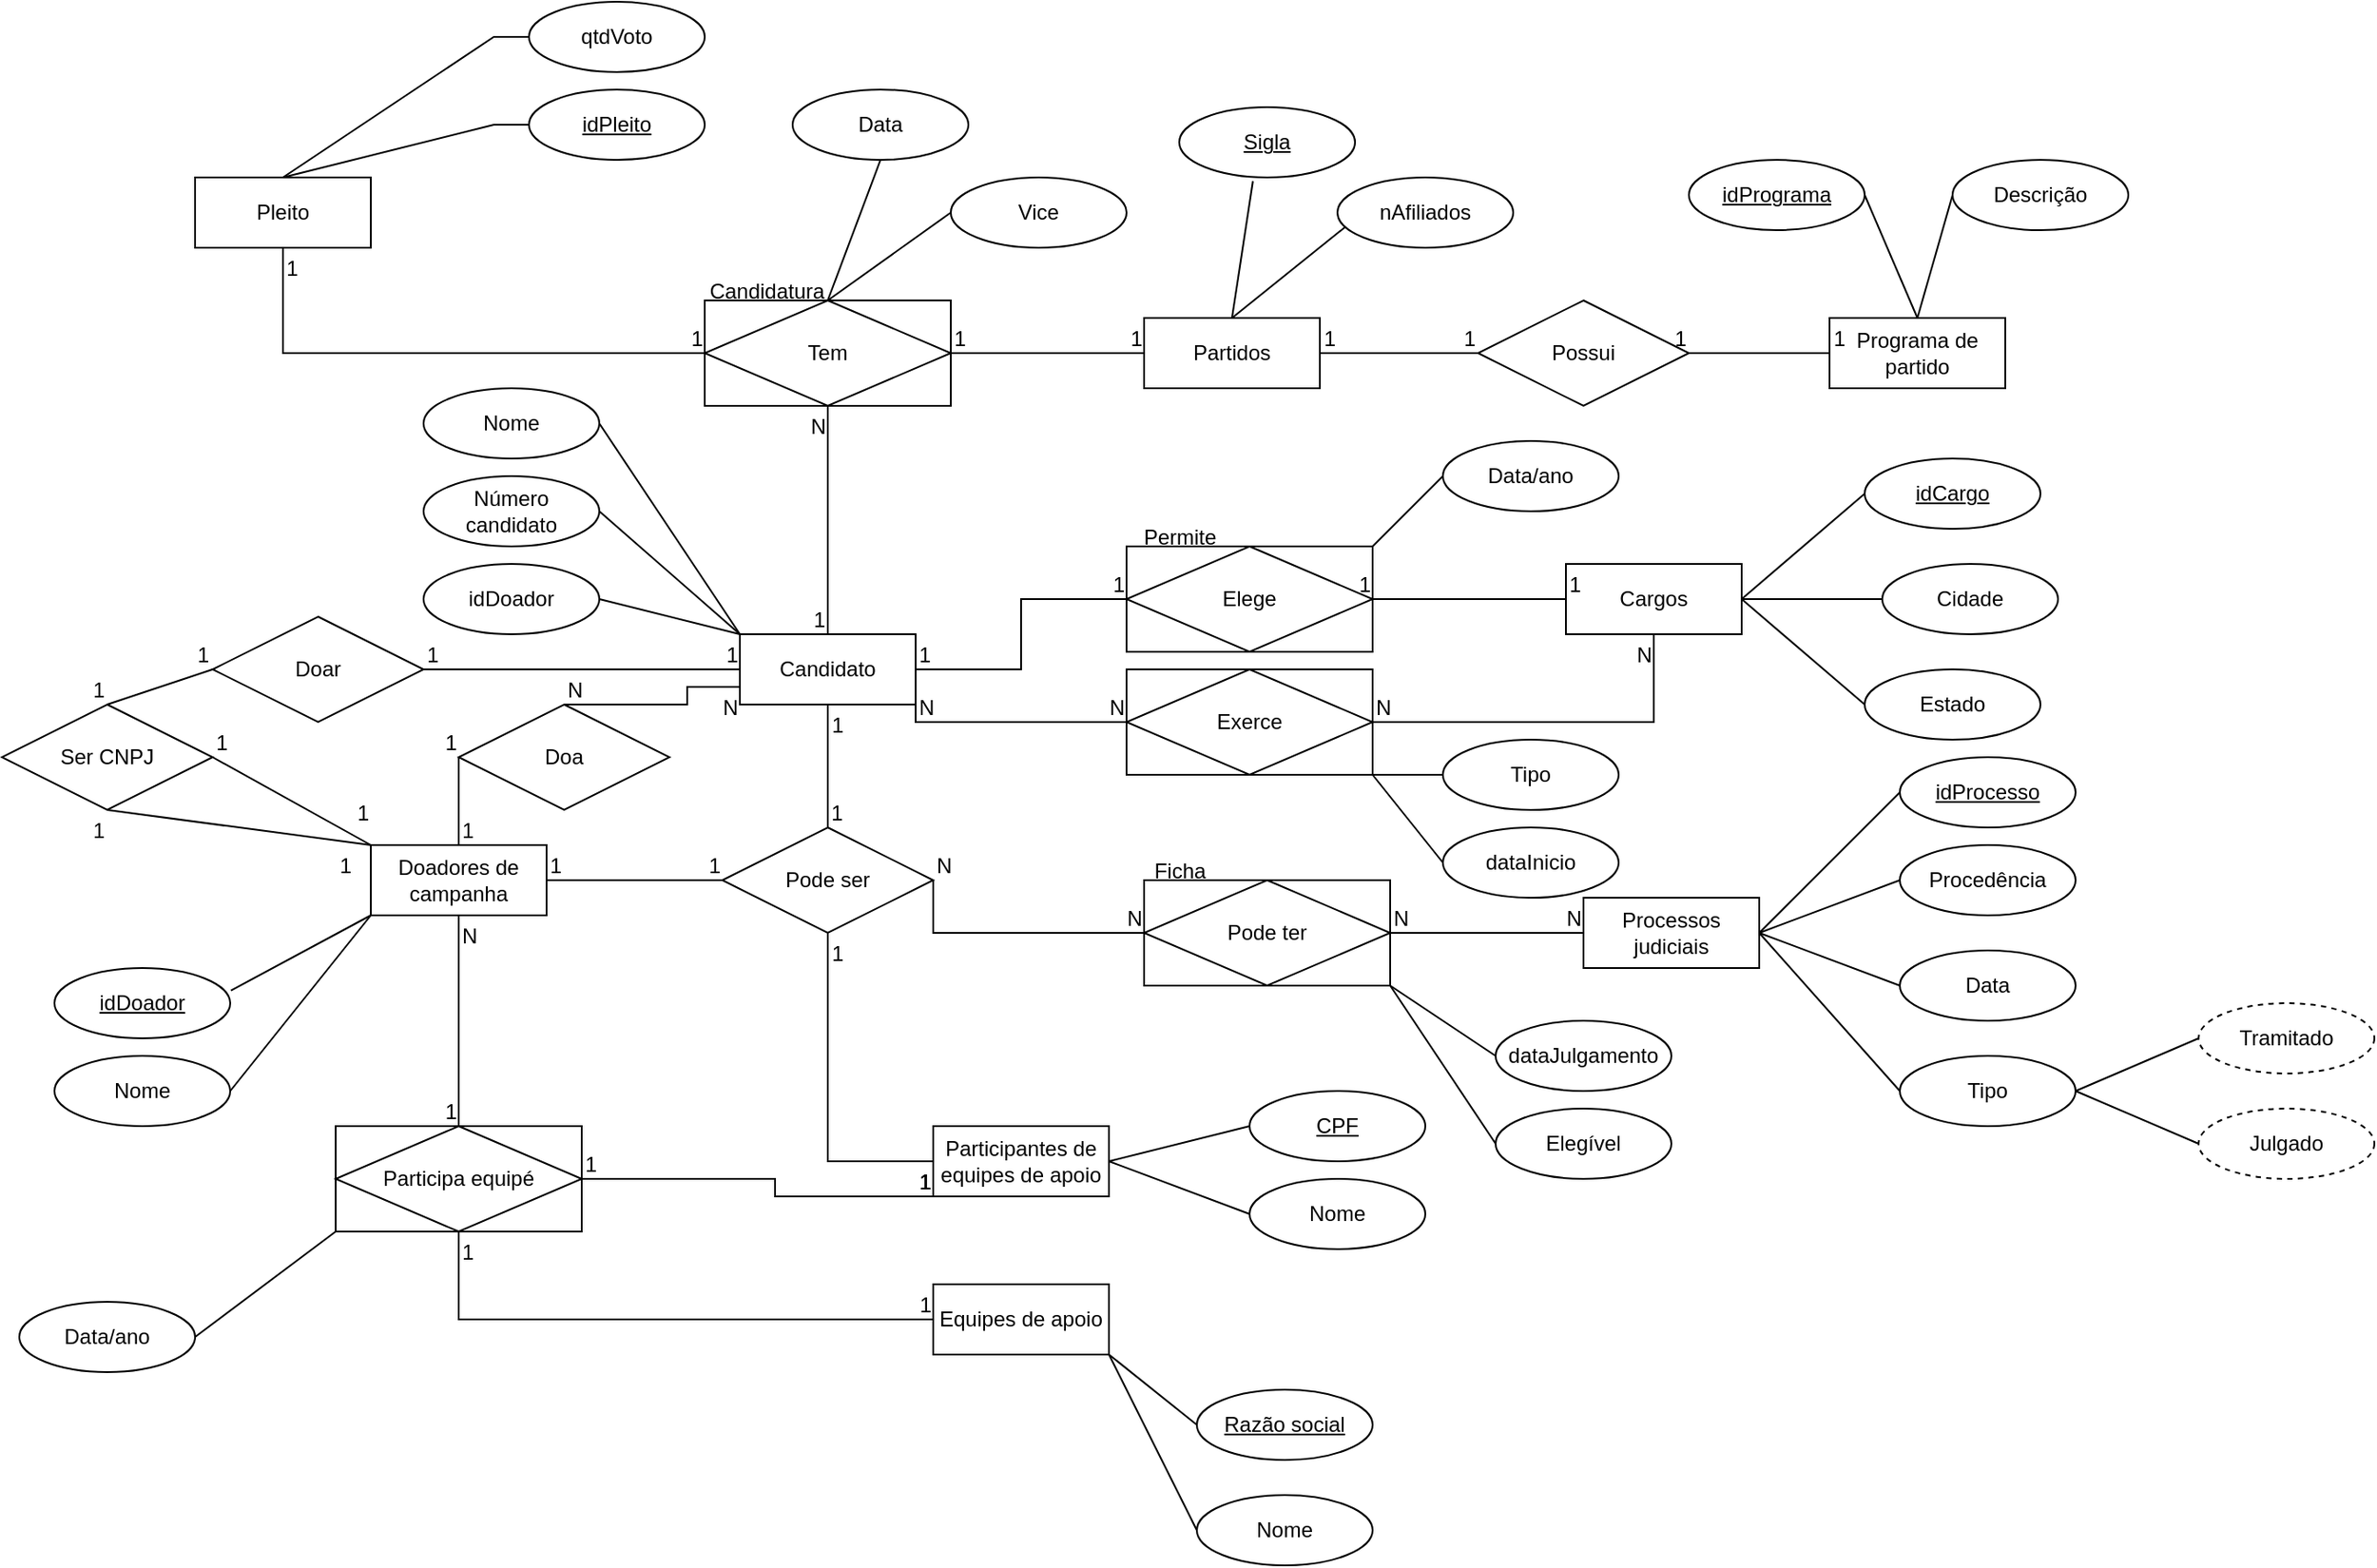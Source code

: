 <mxfile version="23.1.5" type="device">
  <diagram id="C5RBs43oDa-KdzZeNtuy" name="Page-1">
    <mxGraphModel dx="1993" dy="1408" grid="1" gridSize="10" guides="1" tooltips="1" connect="1" arrows="1" fold="1" page="0" pageScale="1" pageWidth="827" pageHeight="1169" math="0" shadow="0">
      <root>
        <mxCell id="WIyWlLk6GJQsqaUBKTNV-0" />
        <mxCell id="WIyWlLk6GJQsqaUBKTNV-1" parent="WIyWlLk6GJQsqaUBKTNV-0" />
        <mxCell id="B-kq4EMuljzLXoAbIcG5-10" value="Candidato" style="whiteSpace=wrap;html=1;align=center;" vertex="1" parent="WIyWlLk6GJQsqaUBKTNV-1">
          <mxGeometry x="140" y="240" width="100" height="40" as="geometry" />
        </mxCell>
        <mxCell id="B-kq4EMuljzLXoAbIcG5-12" value="Partidos" style="whiteSpace=wrap;html=1;align=center;" vertex="1" parent="WIyWlLk6GJQsqaUBKTNV-1">
          <mxGeometry x="370" y="60" width="100" height="40" as="geometry" />
        </mxCell>
        <mxCell id="B-kq4EMuljzLXoAbIcG5-13" value="Cargos" style="whiteSpace=wrap;html=1;align=center;" vertex="1" parent="WIyWlLk6GJQsqaUBKTNV-1">
          <mxGeometry x="610" y="200" width="100" height="40" as="geometry" />
        </mxCell>
        <mxCell id="B-kq4EMuljzLXoAbIcG5-14" value="Processos judiciais" style="whiteSpace=wrap;html=1;align=center;" vertex="1" parent="WIyWlLk6GJQsqaUBKTNV-1">
          <mxGeometry x="620" y="390" width="100" height="40" as="geometry" />
        </mxCell>
        <mxCell id="B-kq4EMuljzLXoAbIcG5-15" value="Equipes de apoio" style="whiteSpace=wrap;html=1;align=center;" vertex="1" parent="WIyWlLk6GJQsqaUBKTNV-1">
          <mxGeometry x="250" y="610" width="100" height="40" as="geometry" />
        </mxCell>
        <mxCell id="B-kq4EMuljzLXoAbIcG5-16" value="Participantes de equipes de apoio" style="whiteSpace=wrap;html=1;align=center;" vertex="1" parent="WIyWlLk6GJQsqaUBKTNV-1">
          <mxGeometry x="250" y="520" width="100" height="40" as="geometry" />
        </mxCell>
        <mxCell id="B-kq4EMuljzLXoAbIcG5-17" value="Doadores de campanha" style="whiteSpace=wrap;html=1;align=center;" vertex="1" parent="WIyWlLk6GJQsqaUBKTNV-1">
          <mxGeometry x="-70" y="360" width="100" height="40" as="geometry" />
        </mxCell>
        <mxCell id="B-kq4EMuljzLXoAbIcG5-18" value="Programa de partido" style="whiteSpace=wrap;html=1;align=center;" vertex="1" parent="WIyWlLk6GJQsqaUBKTNV-1">
          <mxGeometry x="760" y="60" width="100" height="40" as="geometry" />
        </mxCell>
        <mxCell id="B-kq4EMuljzLXoAbIcG5-19" value="Pleito" style="whiteSpace=wrap;html=1;align=center;" vertex="1" parent="WIyWlLk6GJQsqaUBKTNV-1">
          <mxGeometry x="-170" y="-20" width="100" height="40" as="geometry" />
        </mxCell>
        <mxCell id="B-kq4EMuljzLXoAbIcG5-20" value="Pode ser" style="shape=rhombus;perimeter=rhombusPerimeter;whiteSpace=wrap;html=1;align=center;" vertex="1" parent="WIyWlLk6GJQsqaUBKTNV-1">
          <mxGeometry x="130" y="350" width="120" height="60" as="geometry" />
        </mxCell>
        <mxCell id="B-kq4EMuljzLXoAbIcG5-23" value="" style="endArrow=none;html=1;rounded=0;exitX=1;exitY=0.5;exitDx=0;exitDy=0;entryX=0;entryY=0.5;entryDx=0;entryDy=0;" edge="1" parent="WIyWlLk6GJQsqaUBKTNV-1" source="B-kq4EMuljzLXoAbIcG5-17" target="B-kq4EMuljzLXoAbIcG5-20">
          <mxGeometry relative="1" as="geometry">
            <mxPoint x="330" y="470" as="sourcePoint" />
            <mxPoint x="490" y="470" as="targetPoint" />
          </mxGeometry>
        </mxCell>
        <mxCell id="B-kq4EMuljzLXoAbIcG5-24" value="1" style="resizable=0;html=1;whiteSpace=wrap;align=left;verticalAlign=bottom;" connectable="0" vertex="1" parent="B-kq4EMuljzLXoAbIcG5-23">
          <mxGeometry x="-1" relative="1" as="geometry" />
        </mxCell>
        <mxCell id="B-kq4EMuljzLXoAbIcG5-25" value="1" style="resizable=0;html=1;whiteSpace=wrap;align=right;verticalAlign=bottom;" connectable="0" vertex="1" parent="B-kq4EMuljzLXoAbIcG5-23">
          <mxGeometry x="1" relative="1" as="geometry" />
        </mxCell>
        <mxCell id="B-kq4EMuljzLXoAbIcG5-26" value="" style="endArrow=none;html=1;rounded=0;entryX=0.5;entryY=1;entryDx=0;entryDy=0;exitX=0.5;exitY=0;exitDx=0;exitDy=0;" edge="1" parent="WIyWlLk6GJQsqaUBKTNV-1" source="B-kq4EMuljzLXoAbIcG5-20" target="B-kq4EMuljzLXoAbIcG5-10">
          <mxGeometry relative="1" as="geometry">
            <mxPoint x="190" y="280" as="sourcePoint" />
            <mxPoint x="140" y="330" as="targetPoint" />
          </mxGeometry>
        </mxCell>
        <mxCell id="B-kq4EMuljzLXoAbIcG5-27" value="1" style="resizable=0;html=1;whiteSpace=wrap;align=left;verticalAlign=bottom;" connectable="0" vertex="1" parent="B-kq4EMuljzLXoAbIcG5-26">
          <mxGeometry x="-1" relative="1" as="geometry" />
        </mxCell>
        <mxCell id="B-kq4EMuljzLXoAbIcG5-28" value="1" style="resizable=0;html=1;whiteSpace=wrap;align=right;verticalAlign=bottom;" connectable="0" vertex="1" parent="B-kq4EMuljzLXoAbIcG5-26">
          <mxGeometry x="1" relative="1" as="geometry">
            <mxPoint x="10" y="20" as="offset" />
          </mxGeometry>
        </mxCell>
        <mxCell id="B-kq4EMuljzLXoAbIcG5-29" value="" style="endArrow=none;html=1;rounded=0;entryX=0.5;entryY=1;entryDx=0;entryDy=0;exitX=0;exitY=0.5;exitDx=0;exitDy=0;" edge="1" parent="WIyWlLk6GJQsqaUBKTNV-1" source="B-kq4EMuljzLXoAbIcG5-16" target="B-kq4EMuljzLXoAbIcG5-20">
          <mxGeometry relative="1" as="geometry">
            <mxPoint x="220" y="540" as="sourcePoint" />
            <mxPoint x="140" y="390" as="targetPoint" />
            <Array as="points">
              <mxPoint x="190" y="540" />
            </Array>
          </mxGeometry>
        </mxCell>
        <mxCell id="B-kq4EMuljzLXoAbIcG5-30" value="1" style="resizable=0;html=1;whiteSpace=wrap;align=left;verticalAlign=bottom;" connectable="0" vertex="1" parent="B-kq4EMuljzLXoAbIcG5-29">
          <mxGeometry x="-1" relative="1" as="geometry">
            <mxPoint x="-10" y="20" as="offset" />
          </mxGeometry>
        </mxCell>
        <mxCell id="B-kq4EMuljzLXoAbIcG5-31" value="1" style="resizable=0;html=1;whiteSpace=wrap;align=right;verticalAlign=bottom;" connectable="0" vertex="1" parent="B-kq4EMuljzLXoAbIcG5-29">
          <mxGeometry x="1" relative="1" as="geometry">
            <mxPoint x="10" y="20" as="offset" />
          </mxGeometry>
        </mxCell>
        <mxCell id="B-kq4EMuljzLXoAbIcG5-32" value="Pode ter" style="shape=associativeEntity;whiteSpace=wrap;html=1;align=center;" vertex="1" parent="WIyWlLk6GJQsqaUBKTNV-1">
          <mxGeometry x="370" y="380" width="140" height="60" as="geometry" />
        </mxCell>
        <mxCell id="B-kq4EMuljzLXoAbIcG5-33" value="" style="endArrow=none;html=1;rounded=0;exitX=1;exitY=0.5;exitDx=0;exitDy=0;entryX=0;entryY=0.5;entryDx=0;entryDy=0;" edge="1" parent="WIyWlLk6GJQsqaUBKTNV-1" source="B-kq4EMuljzLXoAbIcG5-20" target="B-kq4EMuljzLXoAbIcG5-32">
          <mxGeometry relative="1" as="geometry">
            <mxPoint x="50" y="400" as="sourcePoint" />
            <mxPoint x="150" y="400" as="targetPoint" />
            <Array as="points">
              <mxPoint x="250" y="410" />
            </Array>
          </mxGeometry>
        </mxCell>
        <mxCell id="B-kq4EMuljzLXoAbIcG5-34" value="N" style="resizable=0;html=1;whiteSpace=wrap;align=left;verticalAlign=bottom;" connectable="0" vertex="1" parent="B-kq4EMuljzLXoAbIcG5-33">
          <mxGeometry x="-1" relative="1" as="geometry" />
        </mxCell>
        <mxCell id="B-kq4EMuljzLXoAbIcG5-35" value="N" style="resizable=0;html=1;whiteSpace=wrap;align=right;verticalAlign=bottom;" connectable="0" vertex="1" parent="B-kq4EMuljzLXoAbIcG5-33">
          <mxGeometry x="1" relative="1" as="geometry" />
        </mxCell>
        <mxCell id="B-kq4EMuljzLXoAbIcG5-36" value="" style="endArrow=none;html=1;rounded=0;exitX=1;exitY=0.5;exitDx=0;exitDy=0;entryX=0;entryY=0.5;entryDx=0;entryDy=0;" edge="1" parent="WIyWlLk6GJQsqaUBKTNV-1" source="B-kq4EMuljzLXoAbIcG5-32" target="B-kq4EMuljzLXoAbIcG5-14">
          <mxGeometry relative="1" as="geometry">
            <mxPoint x="260" y="390" as="sourcePoint" />
            <mxPoint x="360" y="390" as="targetPoint" />
          </mxGeometry>
        </mxCell>
        <mxCell id="B-kq4EMuljzLXoAbIcG5-37" value="N" style="resizable=0;html=1;whiteSpace=wrap;align=left;verticalAlign=bottom;" connectable="0" vertex="1" parent="B-kq4EMuljzLXoAbIcG5-36">
          <mxGeometry x="-1" relative="1" as="geometry" />
        </mxCell>
        <mxCell id="B-kq4EMuljzLXoAbIcG5-38" value="N" style="resizable=0;html=1;whiteSpace=wrap;align=right;verticalAlign=bottom;" connectable="0" vertex="1" parent="B-kq4EMuljzLXoAbIcG5-36">
          <mxGeometry x="1" relative="1" as="geometry" />
        </mxCell>
        <mxCell id="B-kq4EMuljzLXoAbIcG5-39" value="Ficha" style="text;html=1;align=center;verticalAlign=middle;resizable=0;points=[];autosize=1;strokeColor=none;fillColor=none;" vertex="1" parent="WIyWlLk6GJQsqaUBKTNV-1">
          <mxGeometry x="365" y="360" width="50" height="30" as="geometry" />
        </mxCell>
        <mxCell id="B-kq4EMuljzLXoAbIcG5-40" value="Elege" style="shape=associativeEntity;whiteSpace=wrap;html=1;align=center;" vertex="1" parent="WIyWlLk6GJQsqaUBKTNV-1">
          <mxGeometry x="360" y="190" width="140" height="60" as="geometry" />
        </mxCell>
        <mxCell id="B-kq4EMuljzLXoAbIcG5-41" value="Permite" style="text;html=1;align=center;verticalAlign=middle;resizable=0;points=[];autosize=1;strokeColor=none;fillColor=none;" vertex="1" parent="WIyWlLk6GJQsqaUBKTNV-1">
          <mxGeometry x="360" y="170" width="60" height="30" as="geometry" />
        </mxCell>
        <mxCell id="B-kq4EMuljzLXoAbIcG5-42" value="" style="endArrow=none;html=1;rounded=0;exitX=1;exitY=0.5;exitDx=0;exitDy=0;entryX=0;entryY=0.5;entryDx=0;entryDy=0;" edge="1" parent="WIyWlLk6GJQsqaUBKTNV-1" source="B-kq4EMuljzLXoAbIcG5-10" target="B-kq4EMuljzLXoAbIcG5-40">
          <mxGeometry relative="1" as="geometry">
            <mxPoint x="40" y="390" as="sourcePoint" />
            <mxPoint x="140" y="390" as="targetPoint" />
            <Array as="points">
              <mxPoint x="300" y="260" />
              <mxPoint x="300" y="220" />
            </Array>
          </mxGeometry>
        </mxCell>
        <mxCell id="B-kq4EMuljzLXoAbIcG5-43" value="1" style="resizable=0;html=1;whiteSpace=wrap;align=left;verticalAlign=bottom;" connectable="0" vertex="1" parent="B-kq4EMuljzLXoAbIcG5-42">
          <mxGeometry x="-1" relative="1" as="geometry" />
        </mxCell>
        <mxCell id="B-kq4EMuljzLXoAbIcG5-44" value="1" style="resizable=0;html=1;whiteSpace=wrap;align=right;verticalAlign=bottom;" connectable="0" vertex="1" parent="B-kq4EMuljzLXoAbIcG5-42">
          <mxGeometry x="1" relative="1" as="geometry" />
        </mxCell>
        <mxCell id="B-kq4EMuljzLXoAbIcG5-45" value="" style="endArrow=none;html=1;rounded=0;exitX=0;exitY=0.5;exitDx=0;exitDy=0;entryX=1;entryY=0.5;entryDx=0;entryDy=0;" edge="1" parent="WIyWlLk6GJQsqaUBKTNV-1" source="B-kq4EMuljzLXoAbIcG5-13" target="B-kq4EMuljzLXoAbIcG5-40">
          <mxGeometry relative="1" as="geometry">
            <mxPoint x="50" y="400" as="sourcePoint" />
            <mxPoint x="150" y="400" as="targetPoint" />
          </mxGeometry>
        </mxCell>
        <mxCell id="B-kq4EMuljzLXoAbIcG5-46" value="1" style="resizable=0;html=1;whiteSpace=wrap;align=left;verticalAlign=bottom;" connectable="0" vertex="1" parent="B-kq4EMuljzLXoAbIcG5-45">
          <mxGeometry x="-1" relative="1" as="geometry" />
        </mxCell>
        <mxCell id="B-kq4EMuljzLXoAbIcG5-47" value="1" style="resizable=0;html=1;whiteSpace=wrap;align=right;verticalAlign=bottom;" connectable="0" vertex="1" parent="B-kq4EMuljzLXoAbIcG5-45">
          <mxGeometry x="1" relative="1" as="geometry" />
        </mxCell>
        <mxCell id="B-kq4EMuljzLXoAbIcG5-48" value="Tem" style="shape=associativeEntity;whiteSpace=wrap;html=1;align=center;" vertex="1" parent="WIyWlLk6GJQsqaUBKTNV-1">
          <mxGeometry x="120" y="50" width="140" height="60" as="geometry" />
        </mxCell>
        <mxCell id="B-kq4EMuljzLXoAbIcG5-49" value="" style="endArrow=none;html=1;rounded=0;exitX=0.5;exitY=0;exitDx=0;exitDy=0;entryX=0.5;entryY=1;entryDx=0;entryDy=0;" edge="1" parent="WIyWlLk6GJQsqaUBKTNV-1" source="B-kq4EMuljzLXoAbIcG5-10" target="B-kq4EMuljzLXoAbIcG5-48">
          <mxGeometry relative="1" as="geometry">
            <mxPoint x="250" y="230" as="sourcePoint" />
            <mxPoint x="370" y="230" as="targetPoint" />
          </mxGeometry>
        </mxCell>
        <mxCell id="B-kq4EMuljzLXoAbIcG5-50" value="1" style="resizable=0;html=1;whiteSpace=wrap;align=left;verticalAlign=bottom;" connectable="0" vertex="1" parent="B-kq4EMuljzLXoAbIcG5-49">
          <mxGeometry x="-1" relative="1" as="geometry">
            <mxPoint x="-10" as="offset" />
          </mxGeometry>
        </mxCell>
        <mxCell id="B-kq4EMuljzLXoAbIcG5-51" value="N" style="resizable=0;html=1;whiteSpace=wrap;align=right;verticalAlign=bottom;" connectable="0" vertex="1" parent="B-kq4EMuljzLXoAbIcG5-49">
          <mxGeometry x="1" relative="1" as="geometry">
            <mxPoint y="20" as="offset" />
          </mxGeometry>
        </mxCell>
        <mxCell id="B-kq4EMuljzLXoAbIcG5-52" value="" style="endArrow=none;html=1;rounded=0;exitX=1;exitY=0.5;exitDx=0;exitDy=0;entryX=0;entryY=0.5;entryDx=0;entryDy=0;" edge="1" parent="WIyWlLk6GJQsqaUBKTNV-1" source="B-kq4EMuljzLXoAbIcG5-48" target="B-kq4EMuljzLXoAbIcG5-12">
          <mxGeometry relative="1" as="geometry">
            <mxPoint x="250" y="230" as="sourcePoint" />
            <mxPoint x="370" y="230" as="targetPoint" />
          </mxGeometry>
        </mxCell>
        <mxCell id="B-kq4EMuljzLXoAbIcG5-53" value="1" style="resizable=0;html=1;whiteSpace=wrap;align=left;verticalAlign=bottom;" connectable="0" vertex="1" parent="B-kq4EMuljzLXoAbIcG5-52">
          <mxGeometry x="-1" relative="1" as="geometry" />
        </mxCell>
        <mxCell id="B-kq4EMuljzLXoAbIcG5-54" value="1" style="resizable=0;html=1;whiteSpace=wrap;align=right;verticalAlign=bottom;" connectable="0" vertex="1" parent="B-kq4EMuljzLXoAbIcG5-52">
          <mxGeometry x="1" relative="1" as="geometry" />
        </mxCell>
        <mxCell id="B-kq4EMuljzLXoAbIcG5-55" value="Possui" style="shape=rhombus;perimeter=rhombusPerimeter;whiteSpace=wrap;html=1;align=center;" vertex="1" parent="WIyWlLk6GJQsqaUBKTNV-1">
          <mxGeometry x="560" y="50" width="120" height="60" as="geometry" />
        </mxCell>
        <mxCell id="B-kq4EMuljzLXoAbIcG5-56" value="" style="endArrow=none;html=1;rounded=0;exitX=0;exitY=0.5;exitDx=0;exitDy=0;" edge="1" parent="WIyWlLk6GJQsqaUBKTNV-1" source="B-kq4EMuljzLXoAbIcG5-55">
          <mxGeometry relative="1" as="geometry">
            <mxPoint x="270" y="90" as="sourcePoint" />
            <mxPoint x="470" y="80" as="targetPoint" />
          </mxGeometry>
        </mxCell>
        <mxCell id="B-kq4EMuljzLXoAbIcG5-57" value="1" style="resizable=0;html=1;whiteSpace=wrap;align=left;verticalAlign=bottom;" connectable="0" vertex="1" parent="B-kq4EMuljzLXoAbIcG5-56">
          <mxGeometry x="-1" relative="1" as="geometry">
            <mxPoint x="-10" as="offset" />
          </mxGeometry>
        </mxCell>
        <mxCell id="B-kq4EMuljzLXoAbIcG5-58" value="1" style="resizable=0;html=1;whiteSpace=wrap;align=right;verticalAlign=bottom;" connectable="0" vertex="1" parent="B-kq4EMuljzLXoAbIcG5-56">
          <mxGeometry x="1" relative="1" as="geometry">
            <mxPoint x="10" as="offset" />
          </mxGeometry>
        </mxCell>
        <mxCell id="B-kq4EMuljzLXoAbIcG5-60" value="" style="endArrow=none;html=1;rounded=0;exitX=1;exitY=0.5;exitDx=0;exitDy=0;entryX=0;entryY=0.5;entryDx=0;entryDy=0;" edge="1" parent="WIyWlLk6GJQsqaUBKTNV-1" source="B-kq4EMuljzLXoAbIcG5-55" target="B-kq4EMuljzLXoAbIcG5-18">
          <mxGeometry relative="1" as="geometry">
            <mxPoint x="570" y="90" as="sourcePoint" />
            <mxPoint x="480" y="90" as="targetPoint" />
          </mxGeometry>
        </mxCell>
        <mxCell id="B-kq4EMuljzLXoAbIcG5-61" value="1" style="resizable=0;html=1;whiteSpace=wrap;align=left;verticalAlign=bottom;" connectable="0" vertex="1" parent="B-kq4EMuljzLXoAbIcG5-60">
          <mxGeometry x="-1" relative="1" as="geometry">
            <mxPoint x="-10" as="offset" />
          </mxGeometry>
        </mxCell>
        <mxCell id="B-kq4EMuljzLXoAbIcG5-62" value="1" style="resizable=0;html=1;whiteSpace=wrap;align=right;verticalAlign=bottom;" connectable="0" vertex="1" parent="B-kq4EMuljzLXoAbIcG5-60">
          <mxGeometry x="1" relative="1" as="geometry">
            <mxPoint x="10" as="offset" />
          </mxGeometry>
        </mxCell>
        <mxCell id="B-kq4EMuljzLXoAbIcG5-63" value="" style="endArrow=none;html=1;rounded=0;exitX=0.5;exitY=1;exitDx=0;exitDy=0;entryX=0;entryY=0.5;entryDx=0;entryDy=0;" edge="1" parent="WIyWlLk6GJQsqaUBKTNV-1" source="B-kq4EMuljzLXoAbIcG5-19" target="B-kq4EMuljzLXoAbIcG5-48">
          <mxGeometry relative="1" as="geometry">
            <mxPoint x="270" y="90" as="sourcePoint" />
            <mxPoint x="380" y="90" as="targetPoint" />
            <Array as="points">
              <mxPoint x="-120" y="80" />
            </Array>
          </mxGeometry>
        </mxCell>
        <mxCell id="B-kq4EMuljzLXoAbIcG5-64" value="1" style="resizable=0;html=1;whiteSpace=wrap;align=left;verticalAlign=bottom;" connectable="0" vertex="1" parent="B-kq4EMuljzLXoAbIcG5-63">
          <mxGeometry x="-1" relative="1" as="geometry">
            <mxPoint y="20" as="offset" />
          </mxGeometry>
        </mxCell>
        <mxCell id="B-kq4EMuljzLXoAbIcG5-65" value="1" style="resizable=0;html=1;whiteSpace=wrap;align=right;verticalAlign=bottom;" connectable="0" vertex="1" parent="B-kq4EMuljzLXoAbIcG5-63">
          <mxGeometry x="1" relative="1" as="geometry" />
        </mxCell>
        <mxCell id="B-kq4EMuljzLXoAbIcG5-66" value="Exerce" style="shape=associativeEntity;whiteSpace=wrap;html=1;align=center;" vertex="1" parent="WIyWlLk6GJQsqaUBKTNV-1">
          <mxGeometry x="360" y="260" width="140" height="60" as="geometry" />
        </mxCell>
        <mxCell id="B-kq4EMuljzLXoAbIcG5-67" value="" style="endArrow=none;html=1;rounded=0;exitX=1;exitY=1;exitDx=0;exitDy=0;entryX=0;entryY=0.5;entryDx=0;entryDy=0;" edge="1" parent="WIyWlLk6GJQsqaUBKTNV-1" source="B-kq4EMuljzLXoAbIcG5-10" target="B-kq4EMuljzLXoAbIcG5-66">
          <mxGeometry relative="1" as="geometry">
            <mxPoint x="250" y="230" as="sourcePoint" />
            <mxPoint x="370" y="230" as="targetPoint" />
            <Array as="points">
              <mxPoint x="240" y="290" />
            </Array>
          </mxGeometry>
        </mxCell>
        <mxCell id="B-kq4EMuljzLXoAbIcG5-68" value="N" style="resizable=0;html=1;whiteSpace=wrap;align=left;verticalAlign=bottom;" connectable="0" vertex="1" parent="B-kq4EMuljzLXoAbIcG5-67">
          <mxGeometry x="-1" relative="1" as="geometry">
            <mxPoint y="10" as="offset" />
          </mxGeometry>
        </mxCell>
        <mxCell id="B-kq4EMuljzLXoAbIcG5-69" value="N" style="resizable=0;html=1;whiteSpace=wrap;align=right;verticalAlign=bottom;" connectable="0" vertex="1" parent="B-kq4EMuljzLXoAbIcG5-67">
          <mxGeometry x="1" relative="1" as="geometry" />
        </mxCell>
        <mxCell id="B-kq4EMuljzLXoAbIcG5-70" value="" style="endArrow=none;html=1;rounded=0;exitX=1;exitY=0.5;exitDx=0;exitDy=0;entryX=0.5;entryY=1;entryDx=0;entryDy=0;" edge="1" parent="WIyWlLk6GJQsqaUBKTNV-1" source="B-kq4EMuljzLXoAbIcG5-66" target="B-kq4EMuljzLXoAbIcG5-13">
          <mxGeometry relative="1" as="geometry">
            <mxPoint x="260" y="390" as="sourcePoint" />
            <mxPoint x="360" y="390" as="targetPoint" />
            <Array as="points">
              <mxPoint x="660" y="290" />
            </Array>
          </mxGeometry>
        </mxCell>
        <mxCell id="B-kq4EMuljzLXoAbIcG5-71" value="N" style="resizable=0;html=1;whiteSpace=wrap;align=left;verticalAlign=bottom;" connectable="0" vertex="1" parent="B-kq4EMuljzLXoAbIcG5-70">
          <mxGeometry x="-1" relative="1" as="geometry" />
        </mxCell>
        <mxCell id="B-kq4EMuljzLXoAbIcG5-72" value="N" style="resizable=0;html=1;whiteSpace=wrap;align=right;verticalAlign=bottom;" connectable="0" vertex="1" parent="B-kq4EMuljzLXoAbIcG5-70">
          <mxGeometry x="1" relative="1" as="geometry">
            <mxPoint y="20" as="offset" />
          </mxGeometry>
        </mxCell>
        <mxCell id="B-kq4EMuljzLXoAbIcG5-73" value="Participa equipé" style="shape=associativeEntity;whiteSpace=wrap;html=1;align=center;" vertex="1" parent="WIyWlLk6GJQsqaUBKTNV-1">
          <mxGeometry x="-90" y="520" width="140" height="60" as="geometry" />
        </mxCell>
        <mxCell id="B-kq4EMuljzLXoAbIcG5-77" value="" style="endArrow=none;html=1;rounded=0;exitX=0.5;exitY=1;exitDx=0;exitDy=0;entryX=0.5;entryY=0;entryDx=0;entryDy=0;" edge="1" parent="WIyWlLk6GJQsqaUBKTNV-1" source="B-kq4EMuljzLXoAbIcG5-17" target="B-kq4EMuljzLXoAbIcG5-73">
          <mxGeometry relative="1" as="geometry">
            <mxPoint x="260" y="390" as="sourcePoint" />
            <mxPoint x="360" y="390" as="targetPoint" />
          </mxGeometry>
        </mxCell>
        <mxCell id="B-kq4EMuljzLXoAbIcG5-78" value="N" style="resizable=0;html=1;whiteSpace=wrap;align=left;verticalAlign=bottom;" connectable="0" vertex="1" parent="B-kq4EMuljzLXoAbIcG5-77">
          <mxGeometry x="-1" relative="1" as="geometry">
            <mxPoint y="20" as="offset" />
          </mxGeometry>
        </mxCell>
        <mxCell id="B-kq4EMuljzLXoAbIcG5-79" value="1" style="resizable=0;html=1;whiteSpace=wrap;align=right;verticalAlign=bottom;" connectable="0" vertex="1" parent="B-kq4EMuljzLXoAbIcG5-77">
          <mxGeometry x="1" relative="1" as="geometry" />
        </mxCell>
        <mxCell id="B-kq4EMuljzLXoAbIcG5-81" value="" style="endArrow=none;html=1;rounded=0;exitX=1;exitY=0.5;exitDx=0;exitDy=0;entryX=0;entryY=1;entryDx=0;entryDy=0;" edge="1" parent="WIyWlLk6GJQsqaUBKTNV-1" source="B-kq4EMuljzLXoAbIcG5-73" target="B-kq4EMuljzLXoAbIcG5-16">
          <mxGeometry relative="1" as="geometry">
            <mxPoint x="40" y="390" as="sourcePoint" />
            <mxPoint x="140" y="390" as="targetPoint" />
            <Array as="points">
              <mxPoint x="160" y="550" />
              <mxPoint x="160" y="560" />
            </Array>
          </mxGeometry>
        </mxCell>
        <mxCell id="B-kq4EMuljzLXoAbIcG5-82" value="1" style="resizable=0;html=1;whiteSpace=wrap;align=left;verticalAlign=bottom;" connectable="0" vertex="1" parent="B-kq4EMuljzLXoAbIcG5-81">
          <mxGeometry x="-1" relative="1" as="geometry" />
        </mxCell>
        <mxCell id="B-kq4EMuljzLXoAbIcG5-83" value="1" style="resizable=0;html=1;whiteSpace=wrap;align=right;verticalAlign=bottom;" connectable="0" vertex="1" parent="B-kq4EMuljzLXoAbIcG5-81">
          <mxGeometry x="1" relative="1" as="geometry" />
        </mxCell>
        <mxCell id="B-kq4EMuljzLXoAbIcG5-84" value="" style="endArrow=none;html=1;rounded=0;exitX=0.5;exitY=1;exitDx=0;exitDy=0;entryX=0;entryY=0.5;entryDx=0;entryDy=0;" edge="1" parent="WIyWlLk6GJQsqaUBKTNV-1" source="B-kq4EMuljzLXoAbIcG5-73" target="B-kq4EMuljzLXoAbIcG5-15">
          <mxGeometry relative="1" as="geometry">
            <mxPoint x="50" y="400" as="sourcePoint" />
            <mxPoint x="150" y="400" as="targetPoint" />
            <Array as="points">
              <mxPoint x="-20" y="630" />
            </Array>
          </mxGeometry>
        </mxCell>
        <mxCell id="B-kq4EMuljzLXoAbIcG5-85" value="1" style="resizable=0;html=1;whiteSpace=wrap;align=left;verticalAlign=bottom;" connectable="0" vertex="1" parent="B-kq4EMuljzLXoAbIcG5-84">
          <mxGeometry x="-1" relative="1" as="geometry">
            <mxPoint y="20" as="offset" />
          </mxGeometry>
        </mxCell>
        <mxCell id="B-kq4EMuljzLXoAbIcG5-86" value="1" style="resizable=0;html=1;whiteSpace=wrap;align=right;verticalAlign=bottom;" connectable="0" vertex="1" parent="B-kq4EMuljzLXoAbIcG5-84">
          <mxGeometry x="1" relative="1" as="geometry" />
        </mxCell>
        <mxCell id="B-kq4EMuljzLXoAbIcG5-87" value="Ser CNPJ" style="shape=rhombus;perimeter=rhombusPerimeter;whiteSpace=wrap;html=1;align=center;" vertex="1" parent="WIyWlLk6GJQsqaUBKTNV-1">
          <mxGeometry x="-280" y="280" width="120" height="60" as="geometry" />
        </mxCell>
        <mxCell id="B-kq4EMuljzLXoAbIcG5-88" value="" style="endArrow=none;html=1;rounded=0;exitX=0.5;exitY=1;exitDx=0;exitDy=0;entryX=0;entryY=0;entryDx=0;entryDy=0;" edge="1" parent="WIyWlLk6GJQsqaUBKTNV-1" source="B-kq4EMuljzLXoAbIcG5-87" target="B-kq4EMuljzLXoAbIcG5-17">
          <mxGeometry relative="1" as="geometry">
            <mxPoint x="40" y="390" as="sourcePoint" />
            <mxPoint x="140" y="390" as="targetPoint" />
          </mxGeometry>
        </mxCell>
        <mxCell id="B-kq4EMuljzLXoAbIcG5-89" value="1" style="resizable=0;html=1;whiteSpace=wrap;align=left;verticalAlign=bottom;" connectable="0" vertex="1" parent="B-kq4EMuljzLXoAbIcG5-88">
          <mxGeometry x="-1" relative="1" as="geometry">
            <mxPoint x="-10" y="20" as="offset" />
          </mxGeometry>
        </mxCell>
        <mxCell id="B-kq4EMuljzLXoAbIcG5-90" value="1" style="resizable=0;html=1;whiteSpace=wrap;align=right;verticalAlign=bottom;" connectable="0" vertex="1" parent="B-kq4EMuljzLXoAbIcG5-88">
          <mxGeometry x="1" relative="1" as="geometry">
            <mxPoint x="-10" y="20" as="offset" />
          </mxGeometry>
        </mxCell>
        <mxCell id="B-kq4EMuljzLXoAbIcG5-91" value="" style="endArrow=none;html=1;rounded=0;exitX=1;exitY=0.5;exitDx=0;exitDy=0;entryX=0;entryY=0;entryDx=0;entryDy=0;" edge="1" parent="WIyWlLk6GJQsqaUBKTNV-1" source="B-kq4EMuljzLXoAbIcG5-87" target="B-kq4EMuljzLXoAbIcG5-17">
          <mxGeometry relative="1" as="geometry">
            <mxPoint x="50" y="400" as="sourcePoint" />
            <mxPoint x="150" y="400" as="targetPoint" />
          </mxGeometry>
        </mxCell>
        <mxCell id="B-kq4EMuljzLXoAbIcG5-92" value="1" style="resizable=0;html=1;whiteSpace=wrap;align=left;verticalAlign=bottom;" connectable="0" vertex="1" parent="B-kq4EMuljzLXoAbIcG5-91">
          <mxGeometry x="-1" relative="1" as="geometry" />
        </mxCell>
        <mxCell id="B-kq4EMuljzLXoAbIcG5-93" value="1" style="resizable=0;html=1;whiteSpace=wrap;align=right;verticalAlign=bottom;" connectable="0" vertex="1" parent="B-kq4EMuljzLXoAbIcG5-91">
          <mxGeometry x="1" relative="1" as="geometry">
            <mxPoint y="-10" as="offset" />
          </mxGeometry>
        </mxCell>
        <mxCell id="B-kq4EMuljzLXoAbIcG5-94" value="Doar" style="shape=rhombus;perimeter=rhombusPerimeter;whiteSpace=wrap;html=1;align=center;" vertex="1" parent="WIyWlLk6GJQsqaUBKTNV-1">
          <mxGeometry x="-160" y="230" width="120" height="60" as="geometry" />
        </mxCell>
        <mxCell id="B-kq4EMuljzLXoAbIcG5-95" value="" style="endArrow=none;html=1;rounded=0;exitX=0.5;exitY=0;exitDx=0;exitDy=0;entryX=0;entryY=0.5;entryDx=0;entryDy=0;" edge="1" parent="WIyWlLk6GJQsqaUBKTNV-1" source="B-kq4EMuljzLXoAbIcG5-87" target="B-kq4EMuljzLXoAbIcG5-94">
          <mxGeometry relative="1" as="geometry">
            <mxPoint x="60" y="410" as="sourcePoint" />
            <mxPoint x="160" y="410" as="targetPoint" />
          </mxGeometry>
        </mxCell>
        <mxCell id="B-kq4EMuljzLXoAbIcG5-96" value="1" style="resizable=0;html=1;whiteSpace=wrap;align=left;verticalAlign=bottom;" connectable="0" vertex="1" parent="B-kq4EMuljzLXoAbIcG5-95">
          <mxGeometry x="-1" relative="1" as="geometry">
            <mxPoint x="-10" as="offset" />
          </mxGeometry>
        </mxCell>
        <mxCell id="B-kq4EMuljzLXoAbIcG5-97" value="1" style="resizable=0;html=1;whiteSpace=wrap;align=right;verticalAlign=bottom;" connectable="0" vertex="1" parent="B-kq4EMuljzLXoAbIcG5-95">
          <mxGeometry x="1" relative="1" as="geometry" />
        </mxCell>
        <mxCell id="B-kq4EMuljzLXoAbIcG5-98" value="" style="endArrow=none;html=1;rounded=0;exitX=1;exitY=0.5;exitDx=0;exitDy=0;entryX=0;entryY=0.5;entryDx=0;entryDy=0;" edge="1" parent="WIyWlLk6GJQsqaUBKTNV-1" source="B-kq4EMuljzLXoAbIcG5-94" target="B-kq4EMuljzLXoAbIcG5-10">
          <mxGeometry relative="1" as="geometry">
            <mxPoint x="70" y="420" as="sourcePoint" />
            <mxPoint x="170" y="420" as="targetPoint" />
            <Array as="points" />
          </mxGeometry>
        </mxCell>
        <mxCell id="B-kq4EMuljzLXoAbIcG5-99" value="1" style="resizable=0;html=1;whiteSpace=wrap;align=left;verticalAlign=bottom;" connectable="0" vertex="1" parent="B-kq4EMuljzLXoAbIcG5-98">
          <mxGeometry x="-1" relative="1" as="geometry" />
        </mxCell>
        <mxCell id="B-kq4EMuljzLXoAbIcG5-100" value="1" style="resizable=0;html=1;whiteSpace=wrap;align=right;verticalAlign=bottom;" connectable="0" vertex="1" parent="B-kq4EMuljzLXoAbIcG5-98">
          <mxGeometry x="1" relative="1" as="geometry" />
        </mxCell>
        <mxCell id="B-kq4EMuljzLXoAbIcG5-101" value="Doa" style="shape=rhombus;perimeter=rhombusPerimeter;whiteSpace=wrap;html=1;align=center;" vertex="1" parent="WIyWlLk6GJQsqaUBKTNV-1">
          <mxGeometry x="-20" y="280" width="120" height="60" as="geometry" />
        </mxCell>
        <mxCell id="B-kq4EMuljzLXoAbIcG5-102" value="" style="endArrow=none;html=1;rounded=0;exitX=0.5;exitY=0;exitDx=0;exitDy=0;entryX=0;entryY=0.5;entryDx=0;entryDy=0;" edge="1" parent="WIyWlLk6GJQsqaUBKTNV-1" source="B-kq4EMuljzLXoAbIcG5-17" target="B-kq4EMuljzLXoAbIcG5-101">
          <mxGeometry relative="1" as="geometry">
            <mxPoint x="80" y="430" as="sourcePoint" />
            <mxPoint x="180" y="430" as="targetPoint" />
          </mxGeometry>
        </mxCell>
        <mxCell id="B-kq4EMuljzLXoAbIcG5-103" value="1" style="resizable=0;html=1;whiteSpace=wrap;align=left;verticalAlign=bottom;" connectable="0" vertex="1" parent="B-kq4EMuljzLXoAbIcG5-102">
          <mxGeometry x="-1" relative="1" as="geometry" />
        </mxCell>
        <mxCell id="B-kq4EMuljzLXoAbIcG5-104" value="1" style="resizable=0;html=1;whiteSpace=wrap;align=right;verticalAlign=bottom;" connectable="0" vertex="1" parent="B-kq4EMuljzLXoAbIcG5-102">
          <mxGeometry x="1" relative="1" as="geometry" />
        </mxCell>
        <mxCell id="B-kq4EMuljzLXoAbIcG5-105" value="" style="endArrow=none;html=1;rounded=0;exitX=0.5;exitY=0;exitDx=0;exitDy=0;entryX=0;entryY=1;entryDx=0;entryDy=0;" edge="1" parent="WIyWlLk6GJQsqaUBKTNV-1" source="B-kq4EMuljzLXoAbIcG5-101" target="B-kq4EMuljzLXoAbIcG5-10">
          <mxGeometry relative="1" as="geometry">
            <mxPoint x="90" y="440" as="sourcePoint" />
            <mxPoint x="190" y="440" as="targetPoint" />
            <Array as="points">
              <mxPoint x="110" y="280" />
              <mxPoint x="110" y="270" />
              <mxPoint x="140" y="270" />
            </Array>
          </mxGeometry>
        </mxCell>
        <mxCell id="B-kq4EMuljzLXoAbIcG5-106" value="N" style="resizable=0;html=1;whiteSpace=wrap;align=left;verticalAlign=bottom;" connectable="0" vertex="1" parent="B-kq4EMuljzLXoAbIcG5-105">
          <mxGeometry x="-1" relative="1" as="geometry" />
        </mxCell>
        <mxCell id="B-kq4EMuljzLXoAbIcG5-107" value="N" style="resizable=0;html=1;whiteSpace=wrap;align=right;verticalAlign=bottom;" connectable="0" vertex="1" parent="B-kq4EMuljzLXoAbIcG5-105">
          <mxGeometry x="1" relative="1" as="geometry">
            <mxPoint y="10" as="offset" />
          </mxGeometry>
        </mxCell>
        <mxCell id="B-kq4EMuljzLXoAbIcG5-117" value="&lt;u&gt;CPF&lt;/u&gt;" style="ellipse;whiteSpace=wrap;html=1;align=center;" vertex="1" parent="WIyWlLk6GJQsqaUBKTNV-1">
          <mxGeometry x="430" y="500" width="100" height="40" as="geometry" />
        </mxCell>
        <mxCell id="B-kq4EMuljzLXoAbIcG5-118" value="" style="endArrow=none;html=1;rounded=0;exitX=1;exitY=0.5;exitDx=0;exitDy=0;entryX=0;entryY=0.5;entryDx=0;entryDy=0;" edge="1" parent="WIyWlLk6GJQsqaUBKTNV-1" source="B-kq4EMuljzLXoAbIcG5-16" target="B-kq4EMuljzLXoAbIcG5-117">
          <mxGeometry relative="1" as="geometry">
            <mxPoint x="280" y="530" as="sourcePoint" />
            <mxPoint x="430" y="520" as="targetPoint" />
          </mxGeometry>
        </mxCell>
        <mxCell id="B-kq4EMuljzLXoAbIcG5-119" value="Nome" style="ellipse;whiteSpace=wrap;html=1;align=center;" vertex="1" parent="WIyWlLk6GJQsqaUBKTNV-1">
          <mxGeometry x="430" y="550" width="100" height="40" as="geometry" />
        </mxCell>
        <mxCell id="B-kq4EMuljzLXoAbIcG5-120" value="" style="endArrow=none;html=1;rounded=0;exitX=1;exitY=0.5;exitDx=0;exitDy=0;entryX=0;entryY=0.5;entryDx=0;entryDy=0;" edge="1" parent="WIyWlLk6GJQsqaUBKTNV-1" source="B-kq4EMuljzLXoAbIcG5-16" target="B-kq4EMuljzLXoAbIcG5-119">
          <mxGeometry relative="1" as="geometry">
            <mxPoint x="360" y="550" as="sourcePoint" />
            <mxPoint x="440" y="530" as="targetPoint" />
          </mxGeometry>
        </mxCell>
        <mxCell id="B-kq4EMuljzLXoAbIcG5-121" value="" style="endArrow=none;html=1;rounded=0;exitX=1;exitY=0.5;exitDx=0;exitDy=0;entryX=0;entryY=0.5;entryDx=0;entryDy=0;" edge="1" parent="WIyWlLk6GJQsqaUBKTNV-1" source="B-kq4EMuljzLXoAbIcG5-14" target="B-kq4EMuljzLXoAbIcG5-122">
          <mxGeometry relative="1" as="geometry">
            <mxPoint x="370" y="560" as="sourcePoint" />
            <mxPoint x="780" y="340" as="targetPoint" />
          </mxGeometry>
        </mxCell>
        <mxCell id="B-kq4EMuljzLXoAbIcG5-122" value="Procedência" style="ellipse;whiteSpace=wrap;html=1;align=center;" vertex="1" parent="WIyWlLk6GJQsqaUBKTNV-1">
          <mxGeometry x="800" y="360" width="100" height="40" as="geometry" />
        </mxCell>
        <mxCell id="B-kq4EMuljzLXoAbIcG5-124" value="idProcesso" style="ellipse;whiteSpace=wrap;html=1;align=center;fontStyle=4;" vertex="1" parent="WIyWlLk6GJQsqaUBKTNV-1">
          <mxGeometry x="800" y="310" width="100" height="40" as="geometry" />
        </mxCell>
        <mxCell id="B-kq4EMuljzLXoAbIcG5-125" value="Tipo" style="ellipse;whiteSpace=wrap;html=1;align=center;" vertex="1" parent="WIyWlLk6GJQsqaUBKTNV-1">
          <mxGeometry x="800" y="480" width="100" height="40" as="geometry" />
        </mxCell>
        <mxCell id="B-kq4EMuljzLXoAbIcG5-126" value="" style="endArrow=none;html=1;rounded=0;exitX=1;exitY=0.5;exitDx=0;exitDy=0;entryX=0;entryY=0.5;entryDx=0;entryDy=0;" edge="1" parent="WIyWlLk6GJQsqaUBKTNV-1" source="B-kq4EMuljzLXoAbIcG5-14" target="B-kq4EMuljzLXoAbIcG5-125">
          <mxGeometry relative="1" as="geometry">
            <mxPoint x="170" y="310" as="sourcePoint" />
            <mxPoint x="330" y="310" as="targetPoint" />
          </mxGeometry>
        </mxCell>
        <mxCell id="B-kq4EMuljzLXoAbIcG5-128" value="" style="endArrow=none;html=1;rounded=0;exitX=1;exitY=0.5;exitDx=0;exitDy=0;entryX=0;entryY=0.5;entryDx=0;entryDy=0;" edge="1" parent="WIyWlLk6GJQsqaUBKTNV-1" source="B-kq4EMuljzLXoAbIcG5-14" target="B-kq4EMuljzLXoAbIcG5-124">
          <mxGeometry relative="1" as="geometry">
            <mxPoint x="720" y="390" as="sourcePoint" />
            <mxPoint x="810" y="440" as="targetPoint" />
          </mxGeometry>
        </mxCell>
        <mxCell id="B-kq4EMuljzLXoAbIcG5-129" value="Data" style="ellipse;whiteSpace=wrap;html=1;align=center;" vertex="1" parent="WIyWlLk6GJQsqaUBKTNV-1">
          <mxGeometry x="800" y="420" width="100" height="40" as="geometry" />
        </mxCell>
        <mxCell id="B-kq4EMuljzLXoAbIcG5-130" value="" style="endArrow=none;html=1;rounded=0;exitX=1;exitY=0.5;exitDx=0;exitDy=0;entryX=0;entryY=0.5;entryDx=0;entryDy=0;" edge="1" parent="WIyWlLk6GJQsqaUBKTNV-1" source="B-kq4EMuljzLXoAbIcG5-14" target="B-kq4EMuljzLXoAbIcG5-129">
          <mxGeometry relative="1" as="geometry">
            <mxPoint x="170" y="310" as="sourcePoint" />
            <mxPoint x="330" y="310" as="targetPoint" />
          </mxGeometry>
        </mxCell>
        <mxCell id="B-kq4EMuljzLXoAbIcG5-131" value="Tramitado" style="ellipse;whiteSpace=wrap;html=1;align=center;dashed=1;" vertex="1" parent="WIyWlLk6GJQsqaUBKTNV-1">
          <mxGeometry x="970" y="450" width="100" height="40" as="geometry" />
        </mxCell>
        <mxCell id="B-kq4EMuljzLXoAbIcG5-132" value="Julgado" style="ellipse;whiteSpace=wrap;html=1;align=center;dashed=1;" vertex="1" parent="WIyWlLk6GJQsqaUBKTNV-1">
          <mxGeometry x="970" y="510" width="100" height="40" as="geometry" />
        </mxCell>
        <mxCell id="B-kq4EMuljzLXoAbIcG5-133" value="" style="endArrow=none;html=1;rounded=0;exitX=1;exitY=0.5;exitDx=0;exitDy=0;entryX=0;entryY=0.5;entryDx=0;entryDy=0;" edge="1" parent="WIyWlLk6GJQsqaUBKTNV-1" source="B-kq4EMuljzLXoAbIcG5-125" target="B-kq4EMuljzLXoAbIcG5-131">
          <mxGeometry relative="1" as="geometry">
            <mxPoint x="720" y="390" as="sourcePoint" />
            <mxPoint x="810" y="510" as="targetPoint" />
          </mxGeometry>
        </mxCell>
        <mxCell id="B-kq4EMuljzLXoAbIcG5-134" value="" style="endArrow=none;html=1;rounded=0;exitX=1;exitY=0.5;exitDx=0;exitDy=0;entryX=0;entryY=0.5;entryDx=0;entryDy=0;" edge="1" parent="WIyWlLk6GJQsqaUBKTNV-1" source="B-kq4EMuljzLXoAbIcG5-125" target="B-kq4EMuljzLXoAbIcG5-132">
          <mxGeometry relative="1" as="geometry">
            <mxPoint x="730" y="400" as="sourcePoint" />
            <mxPoint x="820" y="520" as="targetPoint" />
          </mxGeometry>
        </mxCell>
        <mxCell id="B-kq4EMuljzLXoAbIcG5-135" value="qtdVoto" style="ellipse;whiteSpace=wrap;html=1;align=center;" vertex="1" parent="WIyWlLk6GJQsqaUBKTNV-1">
          <mxGeometry x="20" y="-120" width="100" height="40" as="geometry" />
        </mxCell>
        <mxCell id="B-kq4EMuljzLXoAbIcG5-136" value="&lt;u&gt;idPleito&lt;/u&gt;" style="ellipse;whiteSpace=wrap;html=1;align=center;" vertex="1" parent="WIyWlLk6GJQsqaUBKTNV-1">
          <mxGeometry x="20" y="-70" width="100" height="40" as="geometry" />
        </mxCell>
        <mxCell id="B-kq4EMuljzLXoAbIcG5-137" value="" style="endArrow=none;html=1;rounded=0;exitX=0.5;exitY=0;exitDx=0;exitDy=0;entryX=0;entryY=0.5;entryDx=0;entryDy=0;" edge="1" parent="WIyWlLk6GJQsqaUBKTNV-1" source="B-kq4EMuljzLXoAbIcG5-19" target="B-kq4EMuljzLXoAbIcG5-136">
          <mxGeometry relative="1" as="geometry">
            <mxPoint x="280" y="330" as="sourcePoint" />
            <mxPoint x="440" y="330" as="targetPoint" />
            <Array as="points">
              <mxPoint y="-50" />
            </Array>
          </mxGeometry>
        </mxCell>
        <mxCell id="B-kq4EMuljzLXoAbIcG5-138" value="" style="endArrow=none;html=1;rounded=0;entryX=0;entryY=0.5;entryDx=0;entryDy=0;exitX=0.5;exitY=0;exitDx=0;exitDy=0;" edge="1" parent="WIyWlLk6GJQsqaUBKTNV-1" source="B-kq4EMuljzLXoAbIcG5-19" target="B-kq4EMuljzLXoAbIcG5-135">
          <mxGeometry relative="1" as="geometry">
            <mxPoint y="-50" as="sourcePoint" />
            <mxPoint x="440" y="330" as="targetPoint" />
            <Array as="points">
              <mxPoint y="-100" />
            </Array>
          </mxGeometry>
        </mxCell>
        <mxCell id="B-kq4EMuljzLXoAbIcG5-139" value="&lt;u&gt;idPrograma&lt;/u&gt;" style="ellipse;whiteSpace=wrap;html=1;align=center;" vertex="1" parent="WIyWlLk6GJQsqaUBKTNV-1">
          <mxGeometry x="680" y="-30" width="100" height="40" as="geometry" />
        </mxCell>
        <mxCell id="B-kq4EMuljzLXoAbIcG5-140" value="Descrição" style="ellipse;whiteSpace=wrap;html=1;align=center;" vertex="1" parent="WIyWlLk6GJQsqaUBKTNV-1">
          <mxGeometry x="830" y="-30" width="100" height="40" as="geometry" />
        </mxCell>
        <mxCell id="B-kq4EMuljzLXoAbIcG5-141" value="" style="endArrow=none;html=1;rounded=0;exitX=0;exitY=0.5;exitDx=0;exitDy=0;entryX=0.5;entryY=0;entryDx=0;entryDy=0;" edge="1" parent="WIyWlLk6GJQsqaUBKTNV-1" source="B-kq4EMuljzLXoAbIcG5-140" target="B-kq4EMuljzLXoAbIcG5-18">
          <mxGeometry relative="1" as="geometry">
            <mxPoint x="280" y="330" as="sourcePoint" />
            <mxPoint x="440" y="330" as="targetPoint" />
          </mxGeometry>
        </mxCell>
        <mxCell id="B-kq4EMuljzLXoAbIcG5-142" value="" style="endArrow=none;html=1;rounded=0;entryX=0.5;entryY=0;entryDx=0;entryDy=0;exitX=1;exitY=0.5;exitDx=0;exitDy=0;" edge="1" parent="WIyWlLk6GJQsqaUBKTNV-1" source="B-kq4EMuljzLXoAbIcG5-139" target="B-kq4EMuljzLXoAbIcG5-18">
          <mxGeometry relative="1" as="geometry">
            <mxPoint x="280" y="330" as="sourcePoint" />
            <mxPoint x="440" y="330" as="targetPoint" />
          </mxGeometry>
        </mxCell>
        <mxCell id="B-kq4EMuljzLXoAbIcG5-143" value="Nome" style="ellipse;whiteSpace=wrap;html=1;align=center;" vertex="1" parent="WIyWlLk6GJQsqaUBKTNV-1">
          <mxGeometry x="-250" y="480" width="100" height="40" as="geometry" />
        </mxCell>
        <mxCell id="B-kq4EMuljzLXoAbIcG5-145" value="idDoador" style="ellipse;whiteSpace=wrap;html=1;align=center;fontStyle=4;" vertex="1" parent="WIyWlLk6GJQsqaUBKTNV-1">
          <mxGeometry x="-250" y="430" width="100" height="40" as="geometry" />
        </mxCell>
        <mxCell id="B-kq4EMuljzLXoAbIcG5-146" value="" style="endArrow=none;html=1;rounded=0;exitX=0;exitY=1;exitDx=0;exitDy=0;entryX=1.004;entryY=0.32;entryDx=0;entryDy=0;entryPerimeter=0;" edge="1" parent="WIyWlLk6GJQsqaUBKTNV-1" source="B-kq4EMuljzLXoAbIcG5-17" target="B-kq4EMuljzLXoAbIcG5-145">
          <mxGeometry relative="1" as="geometry">
            <mxPoint x="280" y="330" as="sourcePoint" />
            <mxPoint x="440" y="330" as="targetPoint" />
          </mxGeometry>
        </mxCell>
        <mxCell id="B-kq4EMuljzLXoAbIcG5-147" value="" style="endArrow=none;html=1;rounded=0;entryX=1;entryY=0.5;entryDx=0;entryDy=0;" edge="1" parent="WIyWlLk6GJQsqaUBKTNV-1" target="B-kq4EMuljzLXoAbIcG5-143">
          <mxGeometry relative="1" as="geometry">
            <mxPoint x="-70" y="400" as="sourcePoint" />
            <mxPoint x="-140" y="453" as="targetPoint" />
          </mxGeometry>
        </mxCell>
        <mxCell id="B-kq4EMuljzLXoAbIcG5-148" value="&lt;u&gt;idCargo&lt;/u&gt;" style="ellipse;whiteSpace=wrap;html=1;align=center;" vertex="1" parent="WIyWlLk6GJQsqaUBKTNV-1">
          <mxGeometry x="780" y="140" width="100" height="40" as="geometry" />
        </mxCell>
        <mxCell id="B-kq4EMuljzLXoAbIcG5-149" value="Cidade" style="ellipse;whiteSpace=wrap;html=1;align=center;" vertex="1" parent="WIyWlLk6GJQsqaUBKTNV-1">
          <mxGeometry x="790" y="200" width="100" height="40" as="geometry" />
        </mxCell>
        <mxCell id="B-kq4EMuljzLXoAbIcG5-150" value="Estado" style="ellipse;whiteSpace=wrap;html=1;align=center;" vertex="1" parent="WIyWlLk6GJQsqaUBKTNV-1">
          <mxGeometry x="780" y="260" width="100" height="40" as="geometry" />
        </mxCell>
        <mxCell id="B-kq4EMuljzLXoAbIcG5-151" value="" style="endArrow=none;html=1;rounded=0;exitX=1;exitY=0.5;exitDx=0;exitDy=0;entryX=0;entryY=0.5;entryDx=0;entryDy=0;" edge="1" parent="WIyWlLk6GJQsqaUBKTNV-1" source="B-kq4EMuljzLXoAbIcG5-13" target="B-kq4EMuljzLXoAbIcG5-150">
          <mxGeometry relative="1" as="geometry">
            <mxPoint x="280" y="330" as="sourcePoint" />
            <mxPoint x="440" y="330" as="targetPoint" />
          </mxGeometry>
        </mxCell>
        <mxCell id="B-kq4EMuljzLXoAbIcG5-152" value="" style="endArrow=none;html=1;rounded=0;exitX=1;exitY=0.5;exitDx=0;exitDy=0;entryX=0;entryY=0.5;entryDx=0;entryDy=0;" edge="1" parent="WIyWlLk6GJQsqaUBKTNV-1" source="B-kq4EMuljzLXoAbIcG5-13" target="B-kq4EMuljzLXoAbIcG5-149">
          <mxGeometry relative="1" as="geometry">
            <mxPoint x="720" y="230" as="sourcePoint" />
            <mxPoint x="790" y="290" as="targetPoint" />
          </mxGeometry>
        </mxCell>
        <mxCell id="B-kq4EMuljzLXoAbIcG5-153" value="" style="endArrow=none;html=1;rounded=0;exitX=1;exitY=0.5;exitDx=0;exitDy=0;entryX=0;entryY=0.5;entryDx=0;entryDy=0;" edge="1" parent="WIyWlLk6GJQsqaUBKTNV-1" source="B-kq4EMuljzLXoAbIcG5-13" target="B-kq4EMuljzLXoAbIcG5-148">
          <mxGeometry relative="1" as="geometry">
            <mxPoint x="730" y="240" as="sourcePoint" />
            <mxPoint x="800" y="300" as="targetPoint" />
          </mxGeometry>
        </mxCell>
        <mxCell id="B-kq4EMuljzLXoAbIcG5-156" value="Data/ano" style="ellipse;whiteSpace=wrap;html=1;align=center;" vertex="1" parent="WIyWlLk6GJQsqaUBKTNV-1">
          <mxGeometry x="-270" y="620" width="100" height="40" as="geometry" />
        </mxCell>
        <mxCell id="B-kq4EMuljzLXoAbIcG5-157" value="" style="endArrow=none;html=1;rounded=0;exitX=1;exitY=0.5;exitDx=0;exitDy=0;entryX=0;entryY=1;entryDx=0;entryDy=0;" edge="1" parent="WIyWlLk6GJQsqaUBKTNV-1" source="B-kq4EMuljzLXoAbIcG5-156" target="B-kq4EMuljzLXoAbIcG5-73">
          <mxGeometry relative="1" as="geometry">
            <mxPoint x="280" y="330" as="sourcePoint" />
            <mxPoint x="440" y="330" as="targetPoint" />
          </mxGeometry>
        </mxCell>
        <mxCell id="B-kq4EMuljzLXoAbIcG5-158" value="Data/ano" style="ellipse;whiteSpace=wrap;html=1;align=center;" vertex="1" parent="WIyWlLk6GJQsqaUBKTNV-1">
          <mxGeometry x="540" y="130" width="100" height="40" as="geometry" />
        </mxCell>
        <mxCell id="B-kq4EMuljzLXoAbIcG5-161" value="" style="endArrow=none;html=1;rounded=0;entryX=1;entryY=0;entryDx=0;entryDy=0;exitX=0;exitY=0.5;exitDx=0;exitDy=0;" edge="1" parent="WIyWlLk6GJQsqaUBKTNV-1" source="B-kq4EMuljzLXoAbIcG5-158" target="B-kq4EMuljzLXoAbIcG5-40">
          <mxGeometry relative="1" as="geometry">
            <mxPoint x="280" y="330" as="sourcePoint" />
            <mxPoint x="440" y="330" as="targetPoint" />
          </mxGeometry>
        </mxCell>
        <mxCell id="B-kq4EMuljzLXoAbIcG5-163" value="Tipo" style="ellipse;whiteSpace=wrap;html=1;align=center;" vertex="1" parent="WIyWlLk6GJQsqaUBKTNV-1">
          <mxGeometry x="540" y="300" width="100" height="40" as="geometry" />
        </mxCell>
        <mxCell id="B-kq4EMuljzLXoAbIcG5-164" value="dataInicio" style="ellipse;whiteSpace=wrap;html=1;align=center;" vertex="1" parent="WIyWlLk6GJQsqaUBKTNV-1">
          <mxGeometry x="540" y="350" width="100" height="40" as="geometry" />
        </mxCell>
        <mxCell id="B-kq4EMuljzLXoAbIcG5-165" value="" style="endArrow=none;html=1;rounded=0;exitX=1;exitY=1;exitDx=0;exitDy=0;entryX=0;entryY=0.5;entryDx=0;entryDy=0;" edge="1" parent="WIyWlLk6GJQsqaUBKTNV-1" source="B-kq4EMuljzLXoAbIcG5-66" target="B-kq4EMuljzLXoAbIcG5-163">
          <mxGeometry relative="1" as="geometry">
            <mxPoint x="280" y="330" as="sourcePoint" />
            <mxPoint x="440" y="330" as="targetPoint" />
          </mxGeometry>
        </mxCell>
        <mxCell id="B-kq4EMuljzLXoAbIcG5-167" value="" style="endArrow=none;html=1;rounded=0;exitX=1;exitY=1;exitDx=0;exitDy=0;entryX=0;entryY=0.5;entryDx=0;entryDy=0;" edge="1" parent="WIyWlLk6GJQsqaUBKTNV-1" source="B-kq4EMuljzLXoAbIcG5-66" target="B-kq4EMuljzLXoAbIcG5-164">
          <mxGeometry relative="1" as="geometry">
            <mxPoint x="510" y="330" as="sourcePoint" />
            <mxPoint x="550" y="330" as="targetPoint" />
          </mxGeometry>
        </mxCell>
        <mxCell id="B-kq4EMuljzLXoAbIcG5-168" value="dataJulgamento" style="ellipse;whiteSpace=wrap;html=1;align=center;" vertex="1" parent="WIyWlLk6GJQsqaUBKTNV-1">
          <mxGeometry x="570" y="460" width="100" height="40" as="geometry" />
        </mxCell>
        <mxCell id="B-kq4EMuljzLXoAbIcG5-169" value="Elegível" style="ellipse;whiteSpace=wrap;html=1;align=center;" vertex="1" parent="WIyWlLk6GJQsqaUBKTNV-1">
          <mxGeometry x="570" y="510" width="100" height="40" as="geometry" />
        </mxCell>
        <mxCell id="B-kq4EMuljzLXoAbIcG5-170" value="" style="endArrow=none;html=1;rounded=0;exitX=1;exitY=1;exitDx=0;exitDy=0;entryX=0;entryY=0.5;entryDx=0;entryDy=0;" edge="1" parent="WIyWlLk6GJQsqaUBKTNV-1" source="B-kq4EMuljzLXoAbIcG5-32" target="B-kq4EMuljzLXoAbIcG5-168">
          <mxGeometry relative="1" as="geometry">
            <mxPoint x="280" y="330" as="sourcePoint" />
            <mxPoint x="440" y="330" as="targetPoint" />
          </mxGeometry>
        </mxCell>
        <mxCell id="B-kq4EMuljzLXoAbIcG5-172" value="" style="endArrow=none;html=1;rounded=0;exitX=1;exitY=1;exitDx=0;exitDy=0;entryX=0;entryY=0.5;entryDx=0;entryDy=0;" edge="1" parent="WIyWlLk6GJQsqaUBKTNV-1" source="B-kq4EMuljzLXoAbIcG5-32" target="B-kq4EMuljzLXoAbIcG5-169">
          <mxGeometry relative="1" as="geometry">
            <mxPoint x="520" y="450" as="sourcePoint" />
            <mxPoint x="580" y="490" as="targetPoint" />
          </mxGeometry>
        </mxCell>
        <mxCell id="B-kq4EMuljzLXoAbIcG5-174" value="Nome" style="ellipse;whiteSpace=wrap;html=1;align=center;" vertex="1" parent="WIyWlLk6GJQsqaUBKTNV-1">
          <mxGeometry x="-40" y="100" width="100" height="40" as="geometry" />
        </mxCell>
        <mxCell id="B-kq4EMuljzLXoAbIcG5-176" value="Número candidato" style="ellipse;whiteSpace=wrap;html=1;align=center;" vertex="1" parent="WIyWlLk6GJQsqaUBKTNV-1">
          <mxGeometry x="-40" y="150" width="100" height="40" as="geometry" />
        </mxCell>
        <mxCell id="B-kq4EMuljzLXoAbIcG5-177" value="idDoador" style="ellipse;whiteSpace=wrap;html=1;align=center;" vertex="1" parent="WIyWlLk6GJQsqaUBKTNV-1">
          <mxGeometry x="-40" y="200" width="100" height="40" as="geometry" />
        </mxCell>
        <mxCell id="B-kq4EMuljzLXoAbIcG5-178" value="" style="endArrow=none;html=1;rounded=0;exitX=0;exitY=0;exitDx=0;exitDy=0;entryX=1;entryY=0.5;entryDx=0;entryDy=0;" edge="1" parent="WIyWlLk6GJQsqaUBKTNV-1" source="B-kq4EMuljzLXoAbIcG5-10" target="B-kq4EMuljzLXoAbIcG5-177">
          <mxGeometry relative="1" as="geometry">
            <mxPoint x="280" y="330" as="sourcePoint" />
            <mxPoint x="440" y="330" as="targetPoint" />
          </mxGeometry>
        </mxCell>
        <mxCell id="B-kq4EMuljzLXoAbIcG5-180" value="" style="endArrow=none;html=1;rounded=0;entryX=1;entryY=0.5;entryDx=0;entryDy=0;" edge="1" parent="WIyWlLk6GJQsqaUBKTNV-1" target="B-kq4EMuljzLXoAbIcG5-176">
          <mxGeometry relative="1" as="geometry">
            <mxPoint x="140" y="240" as="sourcePoint" />
            <mxPoint x="70" y="230" as="targetPoint" />
          </mxGeometry>
        </mxCell>
        <mxCell id="B-kq4EMuljzLXoAbIcG5-181" value="" style="endArrow=none;html=1;rounded=0;exitX=0;exitY=0;exitDx=0;exitDy=0;entryX=1;entryY=0.5;entryDx=0;entryDy=0;" edge="1" parent="WIyWlLk6GJQsqaUBKTNV-1" source="B-kq4EMuljzLXoAbIcG5-10" target="B-kq4EMuljzLXoAbIcG5-174">
          <mxGeometry relative="1" as="geometry">
            <mxPoint x="160" y="260" as="sourcePoint" />
            <mxPoint x="80" y="240" as="targetPoint" />
          </mxGeometry>
        </mxCell>
        <mxCell id="B-kq4EMuljzLXoAbIcG5-184" value="Vice" style="ellipse;whiteSpace=wrap;html=1;align=center;" vertex="1" parent="WIyWlLk6GJQsqaUBKTNV-1">
          <mxGeometry x="260" y="-20" width="100" height="40" as="geometry" />
        </mxCell>
        <mxCell id="B-kq4EMuljzLXoAbIcG5-185" value="Data" style="ellipse;whiteSpace=wrap;html=1;align=center;" vertex="1" parent="WIyWlLk6GJQsqaUBKTNV-1">
          <mxGeometry x="170" y="-70" width="100" height="40" as="geometry" />
        </mxCell>
        <mxCell id="B-kq4EMuljzLXoAbIcG5-186" value="" style="endArrow=none;html=1;rounded=0;exitX=0.5;exitY=1;exitDx=0;exitDy=0;entryX=0.5;entryY=0;entryDx=0;entryDy=0;" edge="1" parent="WIyWlLk6GJQsqaUBKTNV-1" source="B-kq4EMuljzLXoAbIcG5-185" target="B-kq4EMuljzLXoAbIcG5-48">
          <mxGeometry relative="1" as="geometry">
            <mxPoint x="280" y="330" as="sourcePoint" />
            <mxPoint x="440" y="330" as="targetPoint" />
          </mxGeometry>
        </mxCell>
        <mxCell id="B-kq4EMuljzLXoAbIcG5-187" value="" style="endArrow=none;html=1;rounded=0;exitX=0;exitY=0.5;exitDx=0;exitDy=0;" edge="1" parent="WIyWlLk6GJQsqaUBKTNV-1" source="B-kq4EMuljzLXoAbIcG5-184">
          <mxGeometry relative="1" as="geometry">
            <mxPoint x="221" y="-16" as="sourcePoint" />
            <mxPoint x="190" y="50" as="targetPoint" />
          </mxGeometry>
        </mxCell>
        <mxCell id="B-kq4EMuljzLXoAbIcG5-189" value="&lt;u&gt;Sigla&lt;/u&gt;" style="ellipse;whiteSpace=wrap;html=1;align=center;" vertex="1" parent="WIyWlLk6GJQsqaUBKTNV-1">
          <mxGeometry x="390" y="-60" width="100" height="40" as="geometry" />
        </mxCell>
        <mxCell id="B-kq4EMuljzLXoAbIcG5-190" value="nAfiliados" style="ellipse;whiteSpace=wrap;html=1;align=center;" vertex="1" parent="WIyWlLk6GJQsqaUBKTNV-1">
          <mxGeometry x="480" y="-20" width="100" height="40" as="geometry" />
        </mxCell>
        <mxCell id="B-kq4EMuljzLXoAbIcG5-191" value="" style="endArrow=none;html=1;rounded=0;entryX=0.419;entryY=1.053;entryDx=0;entryDy=0;entryPerimeter=0;exitX=0.5;exitY=0;exitDx=0;exitDy=0;" edge="1" parent="WIyWlLk6GJQsqaUBKTNV-1" source="B-kq4EMuljzLXoAbIcG5-12" target="B-kq4EMuljzLXoAbIcG5-189">
          <mxGeometry relative="1" as="geometry">
            <mxPoint x="280" y="330" as="sourcePoint" />
            <mxPoint x="440" y="330" as="targetPoint" />
          </mxGeometry>
        </mxCell>
        <mxCell id="B-kq4EMuljzLXoAbIcG5-192" value="" style="endArrow=none;html=1;rounded=0;entryX=0.044;entryY=0.706;entryDx=0;entryDy=0;entryPerimeter=0;exitX=0.5;exitY=0;exitDx=0;exitDy=0;" edge="1" parent="WIyWlLk6GJQsqaUBKTNV-1" source="B-kq4EMuljzLXoAbIcG5-12" target="B-kq4EMuljzLXoAbIcG5-190">
          <mxGeometry relative="1" as="geometry">
            <mxPoint x="430" y="70" as="sourcePoint" />
            <mxPoint x="452" y="-8" as="targetPoint" />
          </mxGeometry>
        </mxCell>
        <mxCell id="B-kq4EMuljzLXoAbIcG5-193" value="&lt;u&gt;Razão social&lt;/u&gt;" style="ellipse;whiteSpace=wrap;html=1;align=center;" vertex="1" parent="WIyWlLk6GJQsqaUBKTNV-1">
          <mxGeometry x="400" y="670" width="100" height="40" as="geometry" />
        </mxCell>
        <mxCell id="B-kq4EMuljzLXoAbIcG5-194" value="" style="endArrow=none;html=1;rounded=0;entryX=0;entryY=0.5;entryDx=0;entryDy=0;" edge="1" parent="WIyWlLk6GJQsqaUBKTNV-1" target="B-kq4EMuljzLXoAbIcG5-193">
          <mxGeometry relative="1" as="geometry">
            <mxPoint x="350" y="650" as="sourcePoint" />
            <mxPoint x="440" y="330" as="targetPoint" />
          </mxGeometry>
        </mxCell>
        <mxCell id="B-kq4EMuljzLXoAbIcG5-195" value="Nome" style="ellipse;whiteSpace=wrap;html=1;align=center;" vertex="1" parent="WIyWlLk6GJQsqaUBKTNV-1">
          <mxGeometry x="400" y="730" width="100" height="40" as="geometry" />
        </mxCell>
        <mxCell id="B-kq4EMuljzLXoAbIcG5-196" value="" style="endArrow=none;html=1;rounded=0;exitX=1;exitY=1;exitDx=0;exitDy=0;entryX=0;entryY=0.5;entryDx=0;entryDy=0;" edge="1" parent="WIyWlLk6GJQsqaUBKTNV-1" source="B-kq4EMuljzLXoAbIcG5-15" target="B-kq4EMuljzLXoAbIcG5-195">
          <mxGeometry relative="1" as="geometry">
            <mxPoint x="280" y="330" as="sourcePoint" />
            <mxPoint x="440" y="330" as="targetPoint" />
          </mxGeometry>
        </mxCell>
        <mxCell id="B-kq4EMuljzLXoAbIcG5-197" value="Candidatura" style="text;html=1;align=center;verticalAlign=middle;resizable=0;points=[];autosize=1;strokeColor=none;fillColor=none;" vertex="1" parent="WIyWlLk6GJQsqaUBKTNV-1">
          <mxGeometry x="110" y="30" width="90" height="30" as="geometry" />
        </mxCell>
      </root>
    </mxGraphModel>
  </diagram>
</mxfile>
